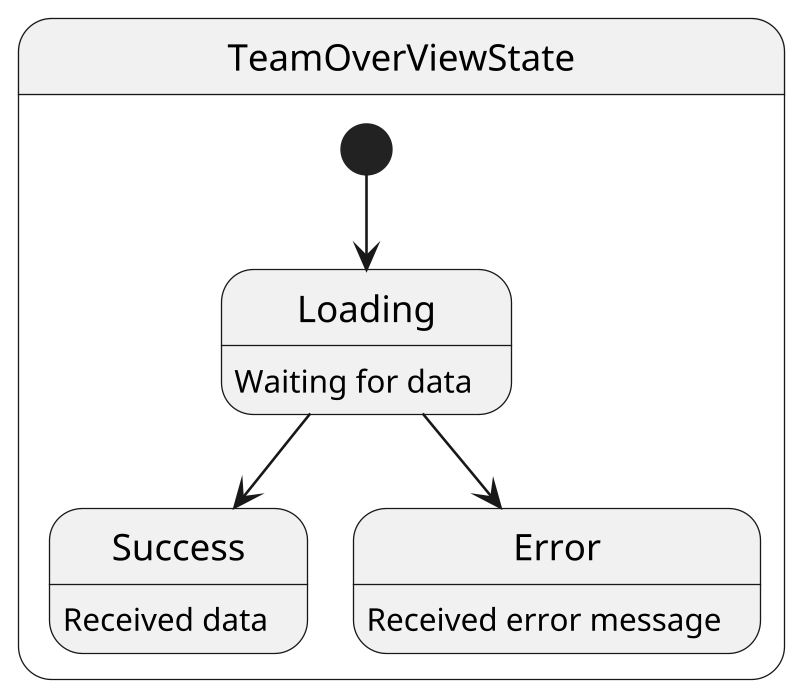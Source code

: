 @startuml
'https://plantuml.com/state-diagram

scale 800 width

state TeamOverViewState {
Loading: Waiting for data
Success: Received data
Error: Received error message
    [*] --> Loading
    Loading --> Success
    Loading --> Error

}

@enduml